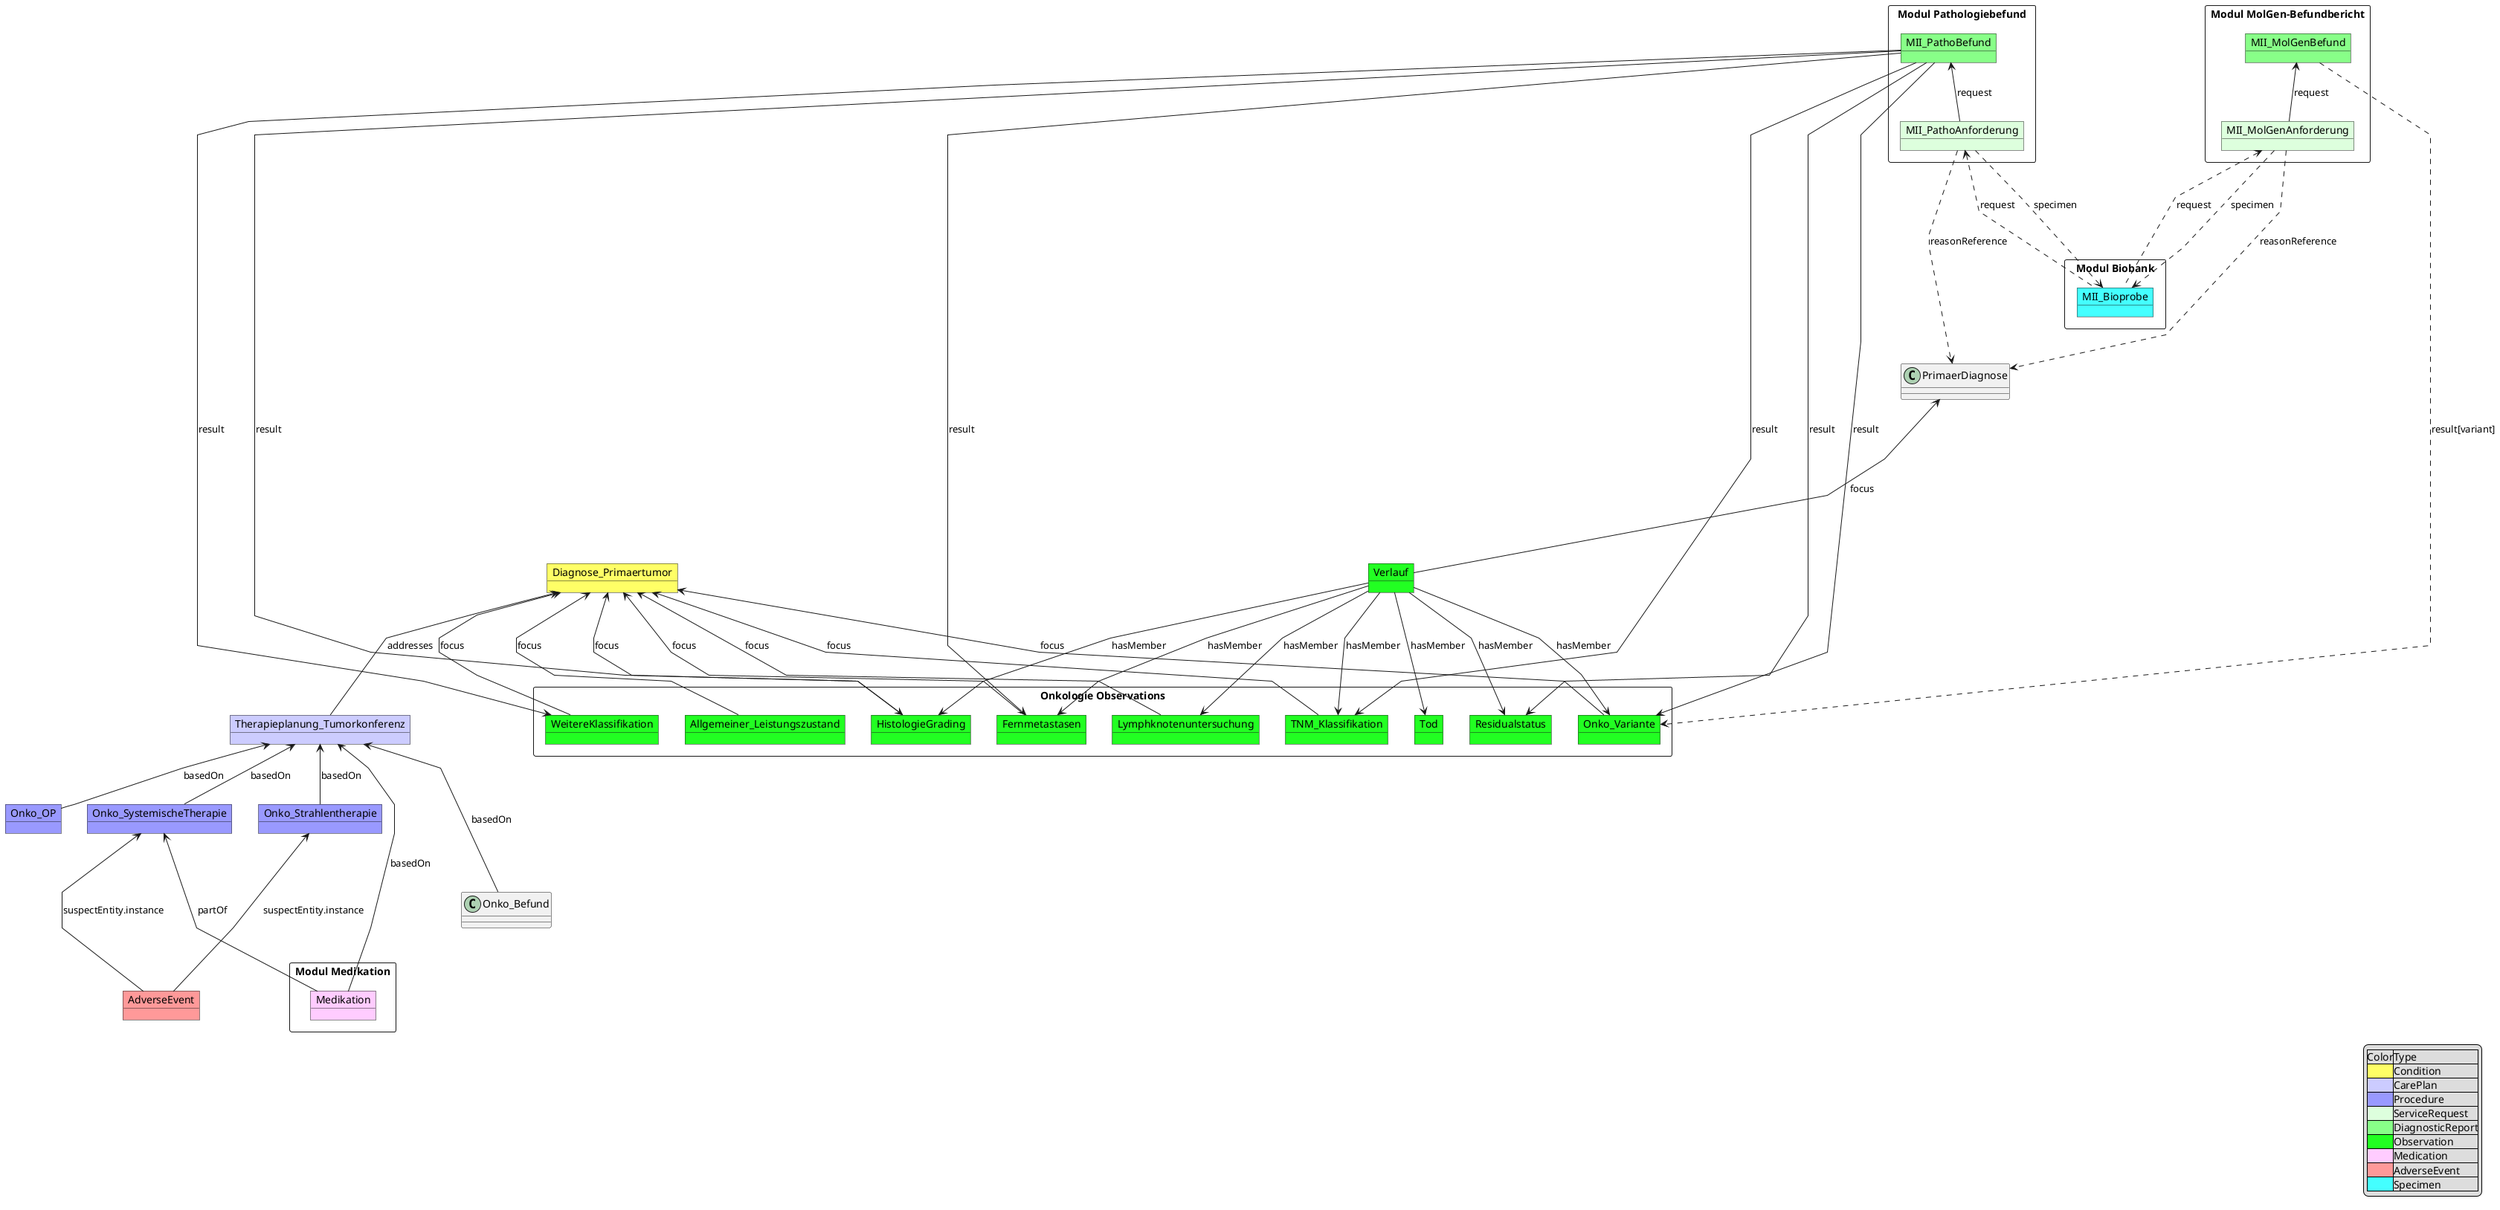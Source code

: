 //skinparam linetype polyline 
//skinparam linetype ortho
@startuml MII_Onko_UML_Relations_v2
skinparam linetype polyline
object Onko_OP #9999FF
object Onko_Strahlentherapie #9999FF
object Onko_SystemischeTherapie #9999FF
object Therapieplanung_Tumorkonferenz #CCCCFF


Therapieplanung_Tumorkonferenz <-- Onko_OP: basedOn 
Therapieplanung_Tumorkonferenz <-- Onko_Strahlentherapie: basedOn
Therapieplanung_Tumorkonferenz <-- Onko_SystemischeTherapie: basedOn
rectangle "Modul Medikation" {
    object Medikation #FFCCFF
}
Onko_SystemischeTherapie <--- Medikation : partOf 
Therapieplanung_Tumorkonferenz <--- Medikation: basedOn
object Diagnose_Primaertumor #FFFF66

rectangle "Onkologie Observations"{
    object Onko_Variante #22FF22
    object Fernmetastasen #22FF22
    object TNM_Klassifikation #22FF22
    object WeitereKlassifikation #22FF22 
    object Lymphknotenuntersuchung #22FF22
    object HistologieGrading #22FF22
    object Residualstatus #22FF22
    object Allgemeiner_Leistungszustand #22FF22
    object Tod #22FF22
}

Diagnose_Primaertumor <--- TNM_Klassifikation: focus
Diagnose_Primaertumor <---  Therapieplanung_Tumorkonferenz : addresses
Diagnose_Primaertumor <--- Lymphknotenuntersuchung: focus
Diagnose_Primaertumor <--- HistologieGrading :focus
Diagnose_Primaertumor <--- Onko_Variante :focus
Diagnose_Primaertumor <--- WeitereKlassifikation: focus
Diagnose_Primaertumor <--- Allgemeiner_Leistungszustand :focus
Diagnose_Primaertumor <--- Fernmetastasen :focus

Therapieplanung_Tumorkonferenz <--- Onko_Befund  : basedOn

object Verlauf #22FF22
PrimaerDiagnose <----  Verlauf : focus
Verlauf ---> Tod: hasMember
Verlauf ---> TNM_Klassifikation:  hasMember
Verlauf --->  Lymphknotenuntersuchung : hasMember
Verlauf --->  HistologieGrading : hasMember
Verlauf ---> Fernmetastasen: hasMember
Verlauf ---> Residualstatus:  hasMember
Verlauf ---> Onko_Variante: hasMember

rectangle "Modul Pathologiebefund" {
    object MII_PathoAnforderung #DDFFDD
    object MII_PathoBefund #88FF88 
}
MII_PathoBefund <-- MII_PathoAnforderung : request
MII_PathoBefund ----> TNM_Klassifikation : result
MII_PathoBefund ----> WeitereKlassifikation : result
MII_PathoBefund ----> HistologieGrading : result
MII_PathoBefund ----> Fernmetastasen : result
MII_PathoBefund ----> Residualstatus : result
MII_PathoBefund ----> Onko_Variante : result



rectangle "Modul MolGen-Befundbericht" {
    object MII_MolGenAnforderung #DDFFDD
    object MII_MolGenBefund #88FF88
}
MII_MolGenBefund <-- MII_MolGenAnforderung: request

rectangle "Modul Biobank" {
    object MII_Bioprobe #44FFFF
}



MII_MolGenBefund ....> Onko_Variante: result[variant]
MII_PathoAnforderung  ....> PrimaerDiagnose : reasonReference
MII_MolGenAnforderung ....> PrimaerDiagnose: reasonReference
MII_PathoAnforderung ...> MII_Bioprobe: specimen
MII_PathoAnforderung <... MII_Bioprobe: request
MII_MolGenAnforderung ...> MII_Bioprobe: specimen
MII_MolGenAnforderung <... MII_Bioprobe: request

object AdverseEvent #FF9999
Onko_SystemischeTherapie <--- AdverseEvent: suspectEntity.instance
Onko_Strahlentherapie <--- AdverseEvent: suspectEntity.instance

legend right 
|Color|Type|
|<#FFFF66>|Condition|
|<#CCCCFF>|CarePlan|
|<#9999FF>|Procedure|
|<#DDFFDD>|ServiceRequest|
|<#88FF88>|DiagnosticReport|
|<#22FF22>|Observation|
|<#FFCCFF>|Medication|
|<#FF9999>|AdverseEvent|
|<#44FFFF>|Specimen|
endlegend


@enduml